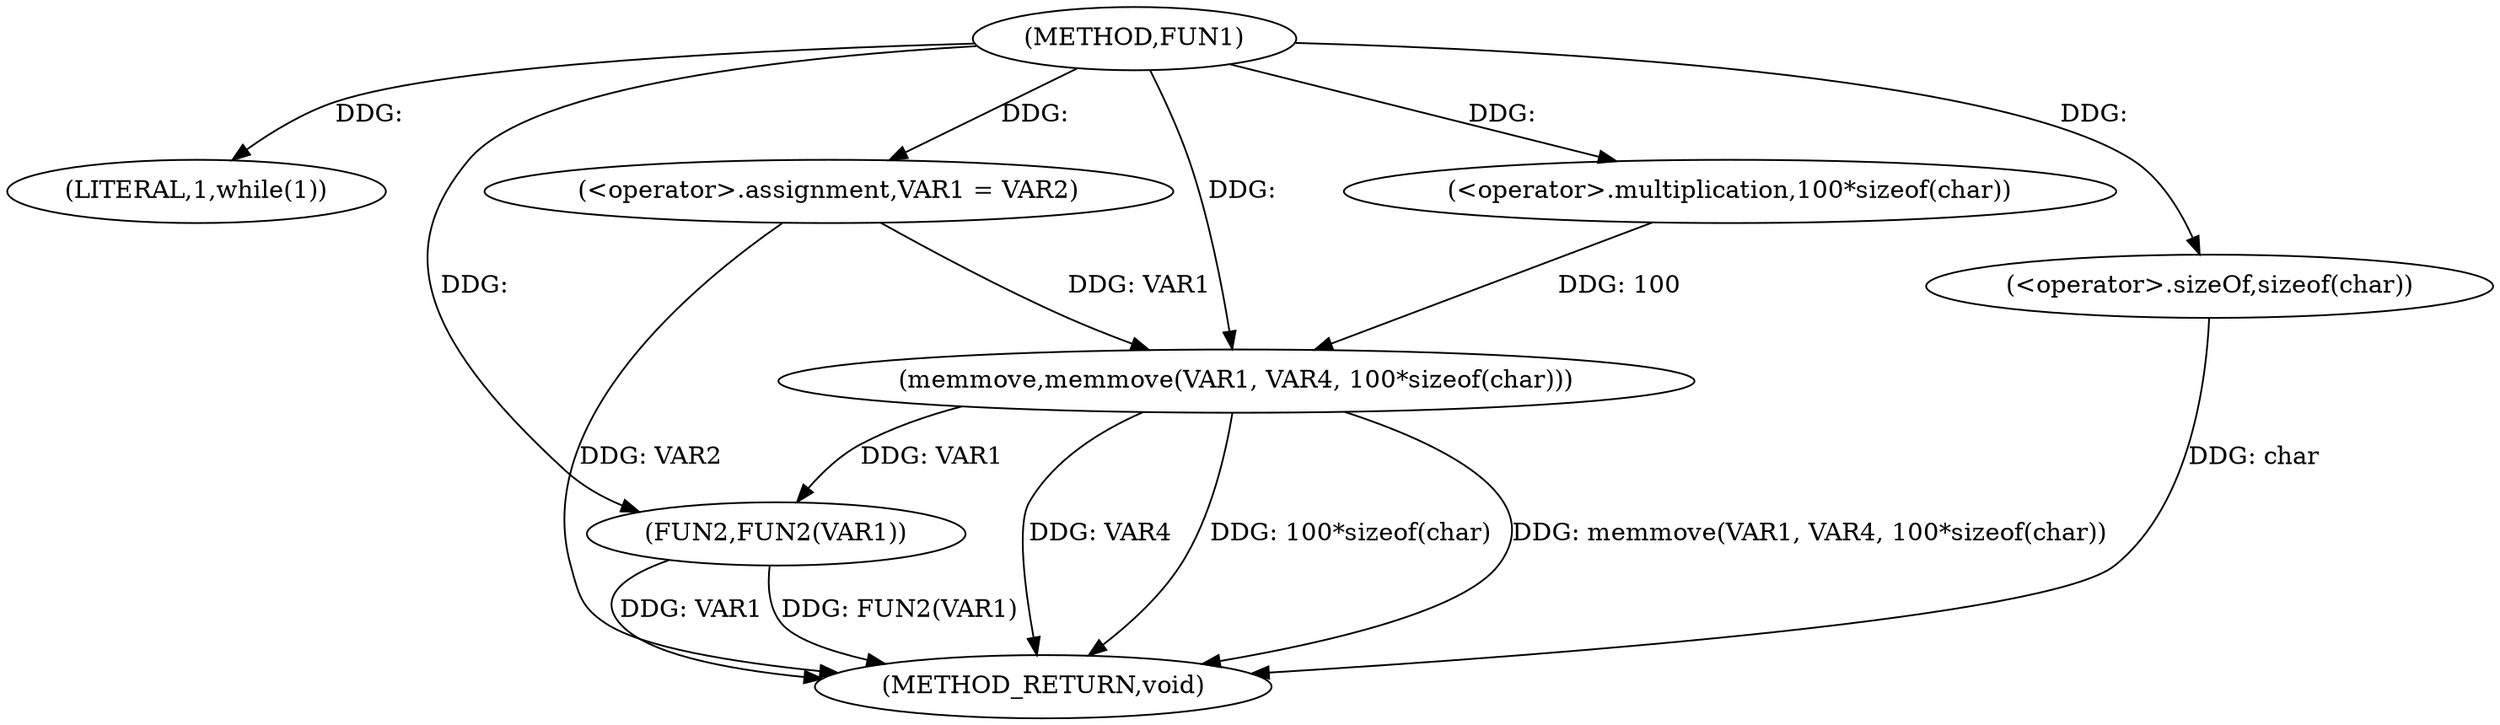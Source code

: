 digraph FUN1 {  
"1000100" [label = "(METHOD,FUN1)" ]
"1000123" [label = "(METHOD_RETURN,void)" ]
"1000106" [label = "(LITERAL,1,while(1))" ]
"1000108" [label = "(<operator>.assignment,VAR1 = VAR2)" ]
"1000114" [label = "(memmove,memmove(VAR1, VAR4, 100*sizeof(char)))" ]
"1000117" [label = "(<operator>.multiplication,100*sizeof(char))" ]
"1000119" [label = "(<operator>.sizeOf,sizeof(char))" ]
"1000121" [label = "(FUN2,FUN2(VAR1))" ]
  "1000114" -> "1000123"  [ label = "DDG: 100*sizeof(char)"] 
  "1000114" -> "1000123"  [ label = "DDG: memmove(VAR1, VAR4, 100*sizeof(char))"] 
  "1000121" -> "1000123"  [ label = "DDG: FUN2(VAR1)"] 
  "1000121" -> "1000123"  [ label = "DDG: VAR1"] 
  "1000114" -> "1000123"  [ label = "DDG: VAR4"] 
  "1000108" -> "1000123"  [ label = "DDG: VAR2"] 
  "1000119" -> "1000123"  [ label = "DDG: char"] 
  "1000100" -> "1000106"  [ label = "DDG: "] 
  "1000100" -> "1000108"  [ label = "DDG: "] 
  "1000108" -> "1000114"  [ label = "DDG: VAR1"] 
  "1000100" -> "1000114"  [ label = "DDG: "] 
  "1000117" -> "1000114"  [ label = "DDG: 100"] 
  "1000100" -> "1000117"  [ label = "DDG: "] 
  "1000100" -> "1000119"  [ label = "DDG: "] 
  "1000114" -> "1000121"  [ label = "DDG: VAR1"] 
  "1000100" -> "1000121"  [ label = "DDG: "] 
}
